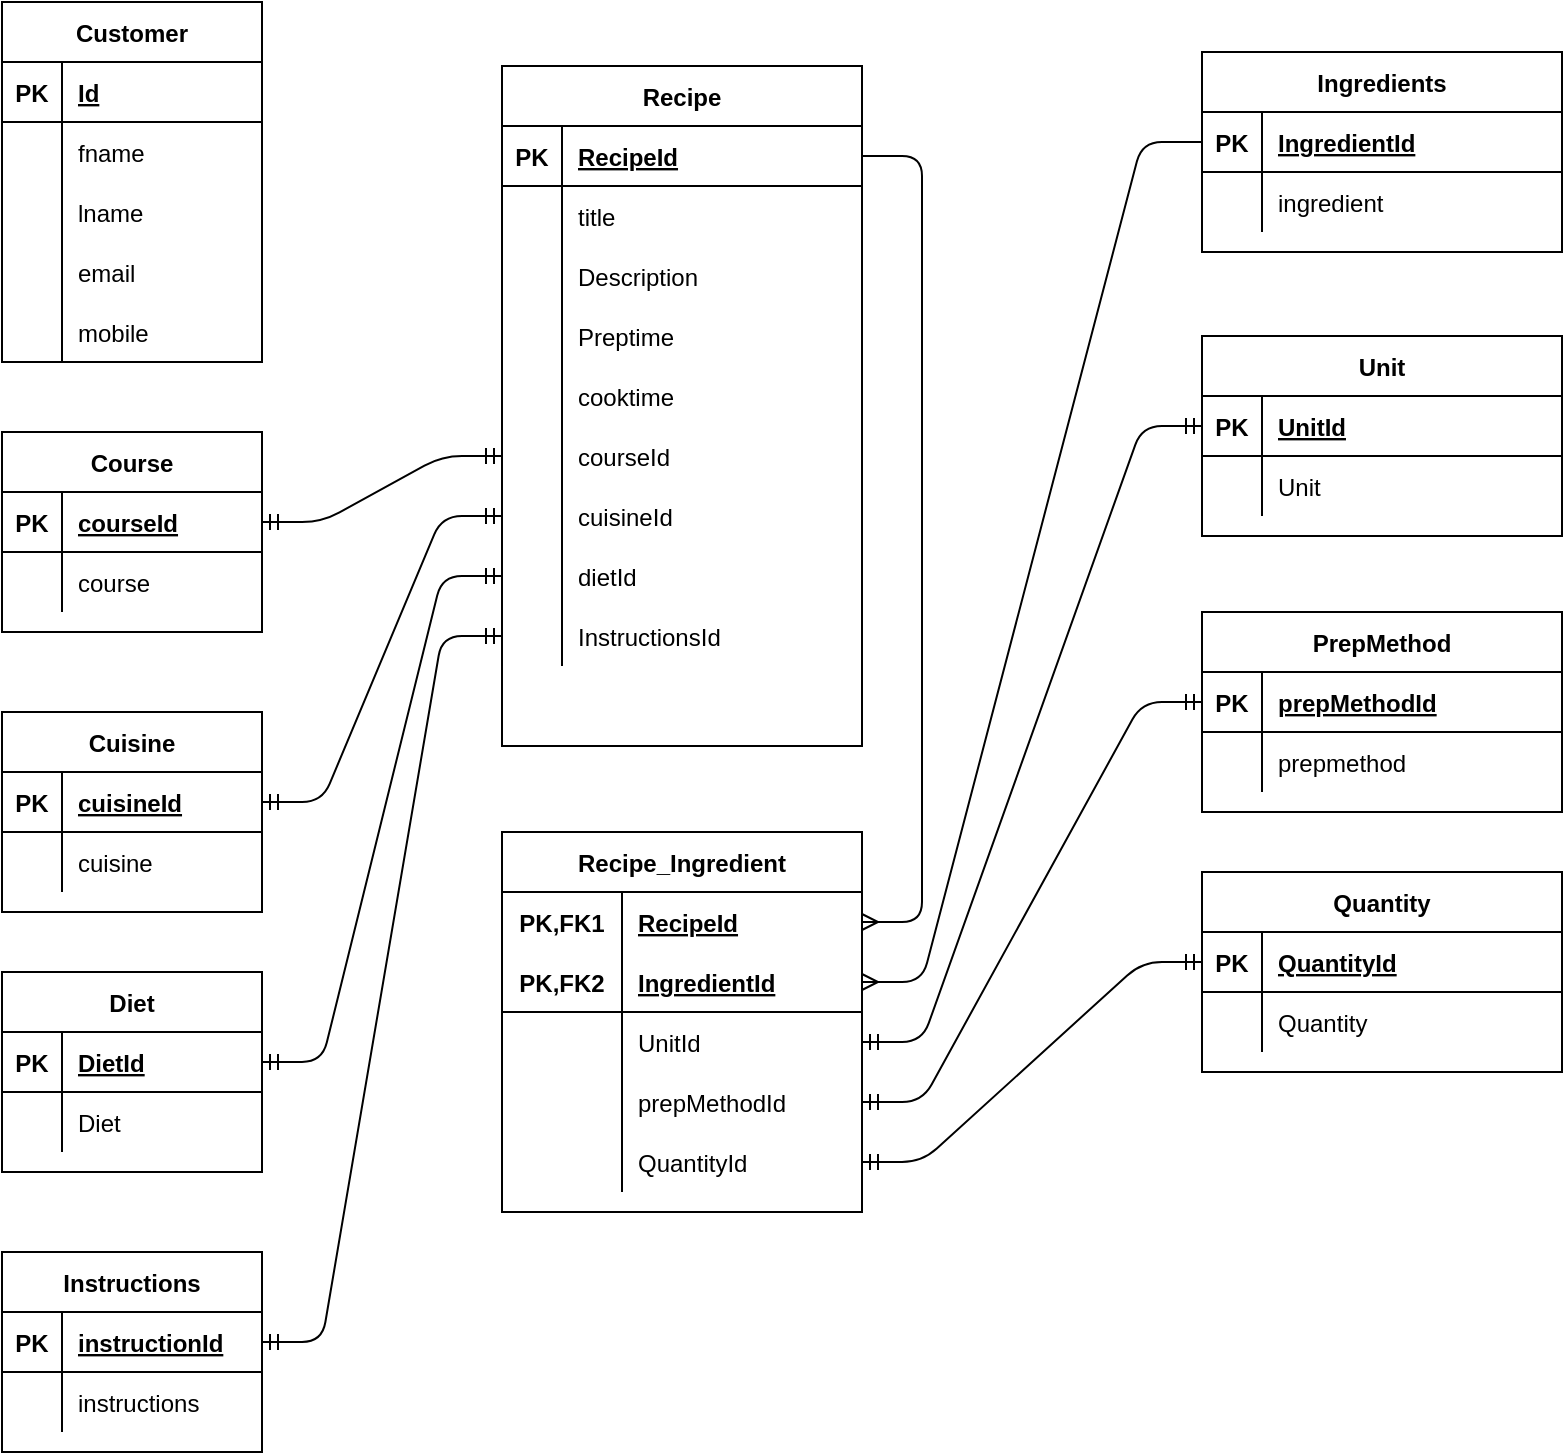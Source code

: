 <mxfile version="14.5.4" type="github">
  <diagram id="c1_cYe2W05QfOeLFE7rr" name="Page-1">
    <mxGraphModel dx="1038" dy="556" grid="1" gridSize="10" guides="1" tooltips="1" connect="1" arrows="1" fold="1" page="1" pageScale="1" pageWidth="850" pageHeight="1100" math="0" shadow="0">
      <root>
        <mxCell id="0" />
        <mxCell id="1" parent="0" />
        <mxCell id="OQLFzOB3HbVpIc1HuOHG-1" value="Customer" style="shape=table;startSize=30;container=1;collapsible=1;childLayout=tableLayout;fixedRows=1;rowLines=0;fontStyle=1;align=center;resizeLast=1;" parent="1" vertex="1">
          <mxGeometry x="30" y="15" width="130" height="180" as="geometry" />
        </mxCell>
        <mxCell id="OQLFzOB3HbVpIc1HuOHG-2" value="" style="shape=partialRectangle;collapsible=0;dropTarget=0;pointerEvents=0;fillColor=none;top=0;left=0;bottom=1;right=0;points=[[0,0.5],[1,0.5]];portConstraint=eastwest;" parent="OQLFzOB3HbVpIc1HuOHG-1" vertex="1">
          <mxGeometry y="30" width="130" height="30" as="geometry" />
        </mxCell>
        <mxCell id="OQLFzOB3HbVpIc1HuOHG-3" value="PK" style="shape=partialRectangle;connectable=0;fillColor=none;top=0;left=0;bottom=0;right=0;fontStyle=1;overflow=hidden;" parent="OQLFzOB3HbVpIc1HuOHG-2" vertex="1">
          <mxGeometry width="30" height="30" as="geometry" />
        </mxCell>
        <mxCell id="OQLFzOB3HbVpIc1HuOHG-4" value="Id" style="shape=partialRectangle;connectable=0;fillColor=none;top=0;left=0;bottom=0;right=0;align=left;spacingLeft=6;fontStyle=5;overflow=hidden;" parent="OQLFzOB3HbVpIc1HuOHG-2" vertex="1">
          <mxGeometry x="30" width="100" height="30" as="geometry" />
        </mxCell>
        <mxCell id="OQLFzOB3HbVpIc1HuOHG-5" value="" style="shape=partialRectangle;collapsible=0;dropTarget=0;pointerEvents=0;fillColor=none;top=0;left=0;bottom=0;right=0;points=[[0,0.5],[1,0.5]];portConstraint=eastwest;" parent="OQLFzOB3HbVpIc1HuOHG-1" vertex="1">
          <mxGeometry y="60" width="130" height="30" as="geometry" />
        </mxCell>
        <mxCell id="OQLFzOB3HbVpIc1HuOHG-6" value="" style="shape=partialRectangle;connectable=0;fillColor=none;top=0;left=0;bottom=0;right=0;editable=1;overflow=hidden;" parent="OQLFzOB3HbVpIc1HuOHG-5" vertex="1">
          <mxGeometry width="30" height="30" as="geometry" />
        </mxCell>
        <mxCell id="OQLFzOB3HbVpIc1HuOHG-7" value="fname" style="shape=partialRectangle;connectable=0;fillColor=none;top=0;left=0;bottom=0;right=0;align=left;spacingLeft=6;overflow=hidden;" parent="OQLFzOB3HbVpIc1HuOHG-5" vertex="1">
          <mxGeometry x="30" width="100" height="30" as="geometry" />
        </mxCell>
        <mxCell id="OQLFzOB3HbVpIc1HuOHG-8" value="" style="shape=partialRectangle;collapsible=0;dropTarget=0;pointerEvents=0;fillColor=none;top=0;left=0;bottom=0;right=0;points=[[0,0.5],[1,0.5]];portConstraint=eastwest;" parent="OQLFzOB3HbVpIc1HuOHG-1" vertex="1">
          <mxGeometry y="90" width="130" height="30" as="geometry" />
        </mxCell>
        <mxCell id="OQLFzOB3HbVpIc1HuOHG-9" value="" style="shape=partialRectangle;connectable=0;fillColor=none;top=0;left=0;bottom=0;right=0;editable=1;overflow=hidden;" parent="OQLFzOB3HbVpIc1HuOHG-8" vertex="1">
          <mxGeometry width="30" height="30" as="geometry" />
        </mxCell>
        <mxCell id="OQLFzOB3HbVpIc1HuOHG-10" value="lname" style="shape=partialRectangle;connectable=0;fillColor=none;top=0;left=0;bottom=0;right=0;align=left;spacingLeft=6;overflow=hidden;" parent="OQLFzOB3HbVpIc1HuOHG-8" vertex="1">
          <mxGeometry x="30" width="100" height="30" as="geometry" />
        </mxCell>
        <mxCell id="V_kt_GirU3p6F8BSQOGr-59" value="" style="shape=partialRectangle;collapsible=0;dropTarget=0;pointerEvents=0;fillColor=none;top=0;left=0;bottom=0;right=0;points=[[0,0.5],[1,0.5]];portConstraint=eastwest;" vertex="1" parent="OQLFzOB3HbVpIc1HuOHG-1">
          <mxGeometry y="120" width="130" height="30" as="geometry" />
        </mxCell>
        <mxCell id="V_kt_GirU3p6F8BSQOGr-60" value="" style="shape=partialRectangle;connectable=0;fillColor=none;top=0;left=0;bottom=0;right=0;editable=1;overflow=hidden;" vertex="1" parent="V_kt_GirU3p6F8BSQOGr-59">
          <mxGeometry width="30" height="30" as="geometry" />
        </mxCell>
        <mxCell id="V_kt_GirU3p6F8BSQOGr-61" value="email" style="shape=partialRectangle;connectable=0;fillColor=none;top=0;left=0;bottom=0;right=0;align=left;spacingLeft=6;overflow=hidden;" vertex="1" parent="V_kt_GirU3p6F8BSQOGr-59">
          <mxGeometry x="30" width="100" height="30" as="geometry" />
        </mxCell>
        <mxCell id="OQLFzOB3HbVpIc1HuOHG-11" value="" style="shape=partialRectangle;collapsible=0;dropTarget=0;pointerEvents=0;fillColor=none;top=0;left=0;bottom=0;right=0;points=[[0,0.5],[1,0.5]];portConstraint=eastwest;" parent="OQLFzOB3HbVpIc1HuOHG-1" vertex="1">
          <mxGeometry y="150" width="130" height="30" as="geometry" />
        </mxCell>
        <mxCell id="OQLFzOB3HbVpIc1HuOHG-12" value="" style="shape=partialRectangle;connectable=0;fillColor=none;top=0;left=0;bottom=0;right=0;editable=1;overflow=hidden;" parent="OQLFzOB3HbVpIc1HuOHG-11" vertex="1">
          <mxGeometry width="30" height="30" as="geometry" />
        </mxCell>
        <mxCell id="OQLFzOB3HbVpIc1HuOHG-13" value="mobile" style="shape=partialRectangle;connectable=0;fillColor=none;top=0;left=0;bottom=0;right=0;align=left;spacingLeft=6;overflow=hidden;" parent="OQLFzOB3HbVpIc1HuOHG-11" vertex="1">
          <mxGeometry x="30" width="100" height="30" as="geometry" />
        </mxCell>
        <mxCell id="OQLFzOB3HbVpIc1HuOHG-28" value="Ingredients" style="shape=table;startSize=30;container=1;collapsible=1;childLayout=tableLayout;fixedRows=1;rowLines=0;fontStyle=1;align=center;resizeLast=1;" parent="1" vertex="1">
          <mxGeometry x="630" y="40" width="180" height="100" as="geometry" />
        </mxCell>
        <mxCell id="V_kt_GirU3p6F8BSQOGr-14" value="" style="shape=partialRectangle;collapsible=0;dropTarget=0;pointerEvents=0;fillColor=none;top=0;left=0;bottom=1;right=0;points=[[0,0.5],[1,0.5]];portConstraint=eastwest;" vertex="1" parent="OQLFzOB3HbVpIc1HuOHG-28">
          <mxGeometry y="30" width="180" height="30" as="geometry" />
        </mxCell>
        <mxCell id="V_kt_GirU3p6F8BSQOGr-15" value="PK" style="shape=partialRectangle;connectable=0;fillColor=none;top=0;left=0;bottom=0;right=0;fontStyle=1;overflow=hidden;" vertex="1" parent="V_kt_GirU3p6F8BSQOGr-14">
          <mxGeometry width="30" height="30" as="geometry" />
        </mxCell>
        <mxCell id="V_kt_GirU3p6F8BSQOGr-16" value="IngredientId" style="shape=partialRectangle;connectable=0;fillColor=none;top=0;left=0;bottom=0;right=0;align=left;spacingLeft=6;fontStyle=5;overflow=hidden;" vertex="1" parent="V_kt_GirU3p6F8BSQOGr-14">
          <mxGeometry x="30" width="150" height="30" as="geometry" />
        </mxCell>
        <mxCell id="OQLFzOB3HbVpIc1HuOHG-32" value="" style="shape=partialRectangle;collapsible=0;dropTarget=0;pointerEvents=0;fillColor=none;top=0;left=0;bottom=0;right=0;points=[[0,0.5],[1,0.5]];portConstraint=eastwest;" parent="OQLFzOB3HbVpIc1HuOHG-28" vertex="1">
          <mxGeometry y="60" width="180" height="30" as="geometry" />
        </mxCell>
        <mxCell id="OQLFzOB3HbVpIc1HuOHG-33" value="" style="shape=partialRectangle;connectable=0;fillColor=none;top=0;left=0;bottom=0;right=0;editable=1;overflow=hidden;" parent="OQLFzOB3HbVpIc1HuOHG-32" vertex="1">
          <mxGeometry width="30" height="30" as="geometry" />
        </mxCell>
        <mxCell id="OQLFzOB3HbVpIc1HuOHG-34" value="ingredient" style="shape=partialRectangle;connectable=0;fillColor=none;top=0;left=0;bottom=0;right=0;align=left;spacingLeft=6;overflow=hidden;" parent="OQLFzOB3HbVpIc1HuOHG-32" vertex="1">
          <mxGeometry x="30" width="150" height="30" as="geometry" />
        </mxCell>
        <mxCell id="JUaD0FgPbk6RhujOC6Gw-1" value="Recipe" style="shape=table;startSize=30;container=1;collapsible=1;childLayout=tableLayout;fixedRows=1;rowLines=0;fontStyle=1;align=center;resizeLast=1;" parent="1" vertex="1">
          <mxGeometry x="280" y="47" width="180" height="340" as="geometry" />
        </mxCell>
        <mxCell id="JUaD0FgPbk6RhujOC6Gw-2" value="" style="shape=partialRectangle;collapsible=0;dropTarget=0;pointerEvents=0;fillColor=none;top=0;left=0;bottom=1;right=0;points=[[0,0.5],[1,0.5]];portConstraint=eastwest;" parent="JUaD0FgPbk6RhujOC6Gw-1" vertex="1">
          <mxGeometry y="30" width="180" height="30" as="geometry" />
        </mxCell>
        <mxCell id="JUaD0FgPbk6RhujOC6Gw-3" value="PK" style="shape=partialRectangle;connectable=0;fillColor=none;top=0;left=0;bottom=0;right=0;fontStyle=1;overflow=hidden;" parent="JUaD0FgPbk6RhujOC6Gw-2" vertex="1">
          <mxGeometry width="30" height="30" as="geometry" />
        </mxCell>
        <mxCell id="JUaD0FgPbk6RhujOC6Gw-4" value="RecipeId" style="shape=partialRectangle;connectable=0;fillColor=none;top=0;left=0;bottom=0;right=0;align=left;spacingLeft=6;fontStyle=5;overflow=hidden;" parent="JUaD0FgPbk6RhujOC6Gw-2" vertex="1">
          <mxGeometry x="30" width="150" height="30" as="geometry" />
        </mxCell>
        <mxCell id="JUaD0FgPbk6RhujOC6Gw-5" value="" style="shape=partialRectangle;collapsible=0;dropTarget=0;pointerEvents=0;fillColor=none;top=0;left=0;bottom=0;right=0;points=[[0,0.5],[1,0.5]];portConstraint=eastwest;" parent="JUaD0FgPbk6RhujOC6Gw-1" vertex="1">
          <mxGeometry y="60" width="180" height="30" as="geometry" />
        </mxCell>
        <mxCell id="JUaD0FgPbk6RhujOC6Gw-6" value="" style="shape=partialRectangle;connectable=0;fillColor=none;top=0;left=0;bottom=0;right=0;editable=1;overflow=hidden;" parent="JUaD0FgPbk6RhujOC6Gw-5" vertex="1">
          <mxGeometry width="30" height="30" as="geometry" />
        </mxCell>
        <mxCell id="JUaD0FgPbk6RhujOC6Gw-7" value="title" style="shape=partialRectangle;connectable=0;fillColor=none;top=0;left=0;bottom=0;right=0;align=left;spacingLeft=6;overflow=hidden;" parent="JUaD0FgPbk6RhujOC6Gw-5" vertex="1">
          <mxGeometry x="30" width="150" height="30" as="geometry" />
        </mxCell>
        <mxCell id="JUaD0FgPbk6RhujOC6Gw-8" value="" style="shape=partialRectangle;collapsible=0;dropTarget=0;pointerEvents=0;fillColor=none;top=0;left=0;bottom=0;right=0;points=[[0,0.5],[1,0.5]];portConstraint=eastwest;" parent="JUaD0FgPbk6RhujOC6Gw-1" vertex="1">
          <mxGeometry y="90" width="180" height="30" as="geometry" />
        </mxCell>
        <mxCell id="JUaD0FgPbk6RhujOC6Gw-9" value="" style="shape=partialRectangle;connectable=0;fillColor=none;top=0;left=0;bottom=0;right=0;editable=1;overflow=hidden;" parent="JUaD0FgPbk6RhujOC6Gw-8" vertex="1">
          <mxGeometry width="30" height="30" as="geometry" />
        </mxCell>
        <mxCell id="JUaD0FgPbk6RhujOC6Gw-10" value="Description" style="shape=partialRectangle;connectable=0;fillColor=none;top=0;left=0;bottom=0;right=0;align=left;spacingLeft=6;overflow=hidden;" parent="JUaD0FgPbk6RhujOC6Gw-8" vertex="1">
          <mxGeometry x="30" width="150" height="30" as="geometry" />
        </mxCell>
        <mxCell id="JUaD0FgPbk6RhujOC6Gw-11" value="" style="shape=partialRectangle;collapsible=0;dropTarget=0;pointerEvents=0;fillColor=none;top=0;left=0;bottom=0;right=0;points=[[0,0.5],[1,0.5]];portConstraint=eastwest;" parent="JUaD0FgPbk6RhujOC6Gw-1" vertex="1">
          <mxGeometry y="120" width="180" height="30" as="geometry" />
        </mxCell>
        <mxCell id="JUaD0FgPbk6RhujOC6Gw-12" value="" style="shape=partialRectangle;connectable=0;fillColor=none;top=0;left=0;bottom=0;right=0;editable=1;overflow=hidden;" parent="JUaD0FgPbk6RhujOC6Gw-11" vertex="1">
          <mxGeometry width="30" height="30" as="geometry" />
        </mxCell>
        <mxCell id="JUaD0FgPbk6RhujOC6Gw-13" value="Preptime" style="shape=partialRectangle;connectable=0;fillColor=none;top=0;left=0;bottom=0;right=0;align=left;spacingLeft=6;overflow=hidden;" parent="JUaD0FgPbk6RhujOC6Gw-11" vertex="1">
          <mxGeometry x="30" width="150" height="30" as="geometry" />
        </mxCell>
        <mxCell id="JUaD0FgPbk6RhujOC6Gw-25" value="" style="shape=partialRectangle;collapsible=0;dropTarget=0;pointerEvents=0;fillColor=none;top=0;left=0;bottom=0;right=0;points=[[0,0.5],[1,0.5]];portConstraint=eastwest;" parent="JUaD0FgPbk6RhujOC6Gw-1" vertex="1">
          <mxGeometry y="150" width="180" height="30" as="geometry" />
        </mxCell>
        <mxCell id="JUaD0FgPbk6RhujOC6Gw-26" value="" style="shape=partialRectangle;connectable=0;fillColor=none;top=0;left=0;bottom=0;right=0;editable=1;overflow=hidden;" parent="JUaD0FgPbk6RhujOC6Gw-25" vertex="1">
          <mxGeometry width="30" height="30" as="geometry" />
        </mxCell>
        <mxCell id="JUaD0FgPbk6RhujOC6Gw-27" value="cooktime" style="shape=partialRectangle;connectable=0;fillColor=none;top=0;left=0;bottom=0;right=0;align=left;spacingLeft=6;overflow=hidden;" parent="JUaD0FgPbk6RhujOC6Gw-25" vertex="1">
          <mxGeometry x="30" width="150" height="30" as="geometry" />
        </mxCell>
        <mxCell id="JUaD0FgPbk6RhujOC6Gw-32" value="" style="shape=partialRectangle;collapsible=0;dropTarget=0;pointerEvents=0;fillColor=none;top=0;left=0;bottom=0;right=0;points=[[0,0.5],[1,0.5]];portConstraint=eastwest;" parent="JUaD0FgPbk6RhujOC6Gw-1" vertex="1">
          <mxGeometry y="180" width="180" height="30" as="geometry" />
        </mxCell>
        <mxCell id="JUaD0FgPbk6RhujOC6Gw-33" value="" style="shape=partialRectangle;connectable=0;fillColor=none;top=0;left=0;bottom=0;right=0;editable=1;overflow=hidden;" parent="JUaD0FgPbk6RhujOC6Gw-32" vertex="1">
          <mxGeometry width="30" height="30" as="geometry" />
        </mxCell>
        <mxCell id="JUaD0FgPbk6RhujOC6Gw-34" value="courseId" style="shape=partialRectangle;connectable=0;fillColor=none;top=0;left=0;bottom=0;right=0;align=left;spacingLeft=6;overflow=hidden;" parent="JUaD0FgPbk6RhujOC6Gw-32" vertex="1">
          <mxGeometry x="30" width="150" height="30" as="geometry" />
        </mxCell>
        <mxCell id="JUaD0FgPbk6RhujOC6Gw-35" value="" style="shape=partialRectangle;collapsible=0;dropTarget=0;pointerEvents=0;fillColor=none;top=0;left=0;bottom=0;right=0;points=[[0,0.5],[1,0.5]];portConstraint=eastwest;" parent="JUaD0FgPbk6RhujOC6Gw-1" vertex="1">
          <mxGeometry y="210" width="180" height="30" as="geometry" />
        </mxCell>
        <mxCell id="JUaD0FgPbk6RhujOC6Gw-36" value="" style="shape=partialRectangle;connectable=0;fillColor=none;top=0;left=0;bottom=0;right=0;editable=1;overflow=hidden;" parent="JUaD0FgPbk6RhujOC6Gw-35" vertex="1">
          <mxGeometry width="30" height="30" as="geometry" />
        </mxCell>
        <mxCell id="JUaD0FgPbk6RhujOC6Gw-37" value="cuisineId" style="shape=partialRectangle;connectable=0;fillColor=none;top=0;left=0;bottom=0;right=0;align=left;spacingLeft=6;overflow=hidden;" parent="JUaD0FgPbk6RhujOC6Gw-35" vertex="1">
          <mxGeometry x="30" width="150" height="30" as="geometry" />
        </mxCell>
        <mxCell id="JUaD0FgPbk6RhujOC6Gw-38" value="" style="shape=partialRectangle;collapsible=0;dropTarget=0;pointerEvents=0;fillColor=none;top=0;left=0;bottom=0;right=0;points=[[0,0.5],[1,0.5]];portConstraint=eastwest;" parent="JUaD0FgPbk6RhujOC6Gw-1" vertex="1">
          <mxGeometry y="240" width="180" height="30" as="geometry" />
        </mxCell>
        <mxCell id="JUaD0FgPbk6RhujOC6Gw-39" value="" style="shape=partialRectangle;connectable=0;fillColor=none;top=0;left=0;bottom=0;right=0;editable=1;overflow=hidden;" parent="JUaD0FgPbk6RhujOC6Gw-38" vertex="1">
          <mxGeometry width="30" height="30" as="geometry" />
        </mxCell>
        <mxCell id="JUaD0FgPbk6RhujOC6Gw-40" value="dietId" style="shape=partialRectangle;connectable=0;fillColor=none;top=0;left=0;bottom=0;right=0;align=left;spacingLeft=6;overflow=hidden;" parent="JUaD0FgPbk6RhujOC6Gw-38" vertex="1">
          <mxGeometry x="30" width="150" height="30" as="geometry" />
        </mxCell>
        <mxCell id="JUaD0FgPbk6RhujOC6Gw-41" value="" style="shape=partialRectangle;collapsible=0;dropTarget=0;pointerEvents=0;fillColor=none;top=0;left=0;bottom=0;right=0;points=[[0,0.5],[1,0.5]];portConstraint=eastwest;" parent="JUaD0FgPbk6RhujOC6Gw-1" vertex="1">
          <mxGeometry y="270" width="180" height="30" as="geometry" />
        </mxCell>
        <mxCell id="JUaD0FgPbk6RhujOC6Gw-42" value="" style="shape=partialRectangle;connectable=0;fillColor=none;top=0;left=0;bottom=0;right=0;editable=1;overflow=hidden;" parent="JUaD0FgPbk6RhujOC6Gw-41" vertex="1">
          <mxGeometry width="30" height="30" as="geometry" />
        </mxCell>
        <mxCell id="JUaD0FgPbk6RhujOC6Gw-43" value="InstructionsId" style="shape=partialRectangle;connectable=0;fillColor=none;top=0;left=0;bottom=0;right=0;align=left;spacingLeft=6;overflow=hidden;" parent="JUaD0FgPbk6RhujOC6Gw-41" vertex="1">
          <mxGeometry x="30" width="150" height="30" as="geometry" />
        </mxCell>
        <mxCell id="JUaD0FgPbk6RhujOC6Gw-47" value="Unit" style="shape=table;startSize=30;container=1;collapsible=1;childLayout=tableLayout;fixedRows=1;rowLines=0;fontStyle=1;align=center;resizeLast=1;" parent="1" vertex="1">
          <mxGeometry x="630" y="182" width="180" height="100" as="geometry" />
        </mxCell>
        <mxCell id="JUaD0FgPbk6RhujOC6Gw-48" value="" style="shape=partialRectangle;collapsible=0;dropTarget=0;pointerEvents=0;fillColor=none;top=0;left=0;bottom=1;right=0;points=[[0,0.5],[1,0.5]];portConstraint=eastwest;" parent="JUaD0FgPbk6RhujOC6Gw-47" vertex="1">
          <mxGeometry y="30" width="180" height="30" as="geometry" />
        </mxCell>
        <mxCell id="JUaD0FgPbk6RhujOC6Gw-49" value="PK" style="shape=partialRectangle;connectable=0;fillColor=none;top=0;left=0;bottom=0;right=0;fontStyle=1;overflow=hidden;" parent="JUaD0FgPbk6RhujOC6Gw-48" vertex="1">
          <mxGeometry width="30" height="30" as="geometry" />
        </mxCell>
        <mxCell id="JUaD0FgPbk6RhujOC6Gw-50" value="UnitId" style="shape=partialRectangle;connectable=0;fillColor=none;top=0;left=0;bottom=0;right=0;align=left;spacingLeft=6;fontStyle=5;overflow=hidden;" parent="JUaD0FgPbk6RhujOC6Gw-48" vertex="1">
          <mxGeometry x="30" width="150" height="30" as="geometry" />
        </mxCell>
        <mxCell id="JUaD0FgPbk6RhujOC6Gw-51" value="" style="shape=partialRectangle;collapsible=0;dropTarget=0;pointerEvents=0;fillColor=none;top=0;left=0;bottom=0;right=0;points=[[0,0.5],[1,0.5]];portConstraint=eastwest;" parent="JUaD0FgPbk6RhujOC6Gw-47" vertex="1">
          <mxGeometry y="60" width="180" height="30" as="geometry" />
        </mxCell>
        <mxCell id="JUaD0FgPbk6RhujOC6Gw-52" value="" style="shape=partialRectangle;connectable=0;fillColor=none;top=0;left=0;bottom=0;right=0;editable=1;overflow=hidden;" parent="JUaD0FgPbk6RhujOC6Gw-51" vertex="1">
          <mxGeometry width="30" height="30" as="geometry" />
        </mxCell>
        <mxCell id="JUaD0FgPbk6RhujOC6Gw-53" value="Unit" style="shape=partialRectangle;connectable=0;fillColor=none;top=0;left=0;bottom=0;right=0;align=left;spacingLeft=6;overflow=hidden;" parent="JUaD0FgPbk6RhujOC6Gw-51" vertex="1">
          <mxGeometry x="30" width="150" height="30" as="geometry" />
        </mxCell>
        <mxCell id="JUaD0FgPbk6RhujOC6Gw-60" value="Quantity" style="shape=table;startSize=30;container=1;collapsible=1;childLayout=tableLayout;fixedRows=1;rowLines=0;fontStyle=1;align=center;resizeLast=1;" parent="1" vertex="1">
          <mxGeometry x="630" y="450" width="180" height="100" as="geometry" />
        </mxCell>
        <mxCell id="JUaD0FgPbk6RhujOC6Gw-61" value="" style="shape=partialRectangle;collapsible=0;dropTarget=0;pointerEvents=0;fillColor=none;top=0;left=0;bottom=1;right=0;points=[[0,0.5],[1,0.5]];portConstraint=eastwest;" parent="JUaD0FgPbk6RhujOC6Gw-60" vertex="1">
          <mxGeometry y="30" width="180" height="30" as="geometry" />
        </mxCell>
        <mxCell id="JUaD0FgPbk6RhujOC6Gw-62" value="PK" style="shape=partialRectangle;connectable=0;fillColor=none;top=0;left=0;bottom=0;right=0;fontStyle=1;overflow=hidden;" parent="JUaD0FgPbk6RhujOC6Gw-61" vertex="1">
          <mxGeometry width="30" height="30" as="geometry" />
        </mxCell>
        <mxCell id="JUaD0FgPbk6RhujOC6Gw-63" value="QuantityId" style="shape=partialRectangle;connectable=0;fillColor=none;top=0;left=0;bottom=0;right=0;align=left;spacingLeft=6;fontStyle=5;overflow=hidden;" parent="JUaD0FgPbk6RhujOC6Gw-61" vertex="1">
          <mxGeometry x="30" width="150" height="30" as="geometry" />
        </mxCell>
        <mxCell id="JUaD0FgPbk6RhujOC6Gw-64" value="" style="shape=partialRectangle;collapsible=0;dropTarget=0;pointerEvents=0;fillColor=none;top=0;left=0;bottom=0;right=0;points=[[0,0.5],[1,0.5]];portConstraint=eastwest;" parent="JUaD0FgPbk6RhujOC6Gw-60" vertex="1">
          <mxGeometry y="60" width="180" height="30" as="geometry" />
        </mxCell>
        <mxCell id="JUaD0FgPbk6RhujOC6Gw-65" value="" style="shape=partialRectangle;connectable=0;fillColor=none;top=0;left=0;bottom=0;right=0;editable=1;overflow=hidden;" parent="JUaD0FgPbk6RhujOC6Gw-64" vertex="1">
          <mxGeometry width="30" height="30" as="geometry" />
        </mxCell>
        <mxCell id="JUaD0FgPbk6RhujOC6Gw-66" value="Quantity" style="shape=partialRectangle;connectable=0;fillColor=none;top=0;left=0;bottom=0;right=0;align=left;spacingLeft=6;overflow=hidden;" parent="JUaD0FgPbk6RhujOC6Gw-64" vertex="1">
          <mxGeometry x="30" width="150" height="30" as="geometry" />
        </mxCell>
        <mxCell id="V_kt_GirU3p6F8BSQOGr-1" value="Recipe_Ingredient" style="shape=table;startSize=30;container=1;collapsible=1;childLayout=tableLayout;fixedRows=1;rowLines=0;fontStyle=1;align=center;resizeLast=1;" vertex="1" parent="1">
          <mxGeometry x="280" y="430" width="180" height="190" as="geometry" />
        </mxCell>
        <mxCell id="V_kt_GirU3p6F8BSQOGr-2" value="" style="shape=partialRectangle;collapsible=0;dropTarget=0;pointerEvents=0;fillColor=none;top=0;left=0;bottom=0;right=0;points=[[0,0.5],[1,0.5]];portConstraint=eastwest;" vertex="1" parent="V_kt_GirU3p6F8BSQOGr-1">
          <mxGeometry y="30" width="180" height="30" as="geometry" />
        </mxCell>
        <mxCell id="V_kt_GirU3p6F8BSQOGr-3" value="PK,FK1" style="shape=partialRectangle;connectable=0;fillColor=none;top=0;left=0;bottom=0;right=0;fontStyle=1;overflow=hidden;" vertex="1" parent="V_kt_GirU3p6F8BSQOGr-2">
          <mxGeometry width="60" height="30" as="geometry" />
        </mxCell>
        <mxCell id="V_kt_GirU3p6F8BSQOGr-4" value="RecipeId" style="shape=partialRectangle;connectable=0;fillColor=none;top=0;left=0;bottom=0;right=0;align=left;spacingLeft=6;fontStyle=5;overflow=hidden;" vertex="1" parent="V_kt_GirU3p6F8BSQOGr-2">
          <mxGeometry x="60" width="120" height="30" as="geometry" />
        </mxCell>
        <mxCell id="V_kt_GirU3p6F8BSQOGr-5" value="" style="shape=partialRectangle;collapsible=0;dropTarget=0;pointerEvents=0;fillColor=none;top=0;left=0;bottom=1;right=0;points=[[0,0.5],[1,0.5]];portConstraint=eastwest;" vertex="1" parent="V_kt_GirU3p6F8BSQOGr-1">
          <mxGeometry y="60" width="180" height="30" as="geometry" />
        </mxCell>
        <mxCell id="V_kt_GirU3p6F8BSQOGr-6" value="PK,FK2" style="shape=partialRectangle;connectable=0;fillColor=none;top=0;left=0;bottom=0;right=0;fontStyle=1;overflow=hidden;" vertex="1" parent="V_kt_GirU3p6F8BSQOGr-5">
          <mxGeometry width="60" height="30" as="geometry" />
        </mxCell>
        <mxCell id="V_kt_GirU3p6F8BSQOGr-7" value="IngredientId" style="shape=partialRectangle;connectable=0;fillColor=none;top=0;left=0;bottom=0;right=0;align=left;spacingLeft=6;fontStyle=5;overflow=hidden;" vertex="1" parent="V_kt_GirU3p6F8BSQOGr-5">
          <mxGeometry x="60" width="120" height="30" as="geometry" />
        </mxCell>
        <mxCell id="V_kt_GirU3p6F8BSQOGr-8" value="" style="shape=partialRectangle;collapsible=0;dropTarget=0;pointerEvents=0;fillColor=none;top=0;left=0;bottom=0;right=0;points=[[0,0.5],[1,0.5]];portConstraint=eastwest;" vertex="1" parent="V_kt_GirU3p6F8BSQOGr-1">
          <mxGeometry y="90" width="180" height="30" as="geometry" />
        </mxCell>
        <mxCell id="V_kt_GirU3p6F8BSQOGr-9" value="" style="shape=partialRectangle;connectable=0;fillColor=none;top=0;left=0;bottom=0;right=0;editable=1;overflow=hidden;" vertex="1" parent="V_kt_GirU3p6F8BSQOGr-8">
          <mxGeometry width="60" height="30" as="geometry" />
        </mxCell>
        <mxCell id="V_kt_GirU3p6F8BSQOGr-10" value="UnitId" style="shape=partialRectangle;connectable=0;fillColor=none;top=0;left=0;bottom=0;right=0;align=left;spacingLeft=6;overflow=hidden;" vertex="1" parent="V_kt_GirU3p6F8BSQOGr-8">
          <mxGeometry x="60" width="120" height="30" as="geometry" />
        </mxCell>
        <mxCell id="V_kt_GirU3p6F8BSQOGr-41" value="" style="shape=partialRectangle;collapsible=0;dropTarget=0;pointerEvents=0;fillColor=none;top=0;left=0;bottom=0;right=0;points=[[0,0.5],[1,0.5]];portConstraint=eastwest;" vertex="1" parent="V_kt_GirU3p6F8BSQOGr-1">
          <mxGeometry y="120" width="180" height="30" as="geometry" />
        </mxCell>
        <mxCell id="V_kt_GirU3p6F8BSQOGr-42" value="" style="shape=partialRectangle;connectable=0;fillColor=none;top=0;left=0;bottom=0;right=0;editable=1;overflow=hidden;" vertex="1" parent="V_kt_GirU3p6F8BSQOGr-41">
          <mxGeometry width="60" height="30" as="geometry" />
        </mxCell>
        <mxCell id="V_kt_GirU3p6F8BSQOGr-43" value="prepMethodId" style="shape=partialRectangle;connectable=0;fillColor=none;top=0;left=0;bottom=0;right=0;align=left;spacingLeft=6;overflow=hidden;" vertex="1" parent="V_kt_GirU3p6F8BSQOGr-41">
          <mxGeometry x="60" width="120" height="30" as="geometry" />
        </mxCell>
        <mxCell id="V_kt_GirU3p6F8BSQOGr-11" value="" style="shape=partialRectangle;collapsible=0;dropTarget=0;pointerEvents=0;fillColor=none;top=0;left=0;bottom=0;right=0;points=[[0,0.5],[1,0.5]];portConstraint=eastwest;" vertex="1" parent="V_kt_GirU3p6F8BSQOGr-1">
          <mxGeometry y="150" width="180" height="30" as="geometry" />
        </mxCell>
        <mxCell id="V_kt_GirU3p6F8BSQOGr-12" value="" style="shape=partialRectangle;connectable=0;fillColor=none;top=0;left=0;bottom=0;right=0;editable=1;overflow=hidden;" vertex="1" parent="V_kt_GirU3p6F8BSQOGr-11">
          <mxGeometry width="60" height="30" as="geometry" />
        </mxCell>
        <mxCell id="V_kt_GirU3p6F8BSQOGr-13" value="QuantityId" style="shape=partialRectangle;connectable=0;fillColor=none;top=0;left=0;bottom=0;right=0;align=left;spacingLeft=6;overflow=hidden;" vertex="1" parent="V_kt_GirU3p6F8BSQOGr-11">
          <mxGeometry x="60" width="120" height="30" as="geometry" />
        </mxCell>
        <mxCell id="V_kt_GirU3p6F8BSQOGr-21" value="PrepMethod" style="shape=table;startSize=30;container=1;collapsible=1;childLayout=tableLayout;fixedRows=1;rowLines=0;fontStyle=1;align=center;resizeLast=1;" vertex="1" parent="1">
          <mxGeometry x="630" y="320" width="180" height="100" as="geometry" />
        </mxCell>
        <mxCell id="V_kt_GirU3p6F8BSQOGr-22" value="" style="shape=partialRectangle;collapsible=0;dropTarget=0;pointerEvents=0;fillColor=none;top=0;left=0;bottom=1;right=0;points=[[0,0.5],[1,0.5]];portConstraint=eastwest;" vertex="1" parent="V_kt_GirU3p6F8BSQOGr-21">
          <mxGeometry y="30" width="180" height="30" as="geometry" />
        </mxCell>
        <mxCell id="V_kt_GirU3p6F8BSQOGr-23" value="PK" style="shape=partialRectangle;connectable=0;fillColor=none;top=0;left=0;bottom=0;right=0;fontStyle=1;overflow=hidden;" vertex="1" parent="V_kt_GirU3p6F8BSQOGr-22">
          <mxGeometry width="30" height="30" as="geometry" />
        </mxCell>
        <mxCell id="V_kt_GirU3p6F8BSQOGr-24" value="prepMethodId" style="shape=partialRectangle;connectable=0;fillColor=none;top=0;left=0;bottom=0;right=0;align=left;spacingLeft=6;fontStyle=5;overflow=hidden;" vertex="1" parent="V_kt_GirU3p6F8BSQOGr-22">
          <mxGeometry x="30" width="150" height="30" as="geometry" />
        </mxCell>
        <mxCell id="V_kt_GirU3p6F8BSQOGr-25" value="" style="shape=partialRectangle;collapsible=0;dropTarget=0;pointerEvents=0;fillColor=none;top=0;left=0;bottom=0;right=0;points=[[0,0.5],[1,0.5]];portConstraint=eastwest;" vertex="1" parent="V_kt_GirU3p6F8BSQOGr-21">
          <mxGeometry y="60" width="180" height="30" as="geometry" />
        </mxCell>
        <mxCell id="V_kt_GirU3p6F8BSQOGr-26" value="" style="shape=partialRectangle;connectable=0;fillColor=none;top=0;left=0;bottom=0;right=0;editable=1;overflow=hidden;" vertex="1" parent="V_kt_GirU3p6F8BSQOGr-25">
          <mxGeometry width="30" height="30" as="geometry" />
        </mxCell>
        <mxCell id="V_kt_GirU3p6F8BSQOGr-27" value="prepmethod" style="shape=partialRectangle;connectable=0;fillColor=none;top=0;left=0;bottom=0;right=0;align=left;spacingLeft=6;overflow=hidden;" vertex="1" parent="V_kt_GirU3p6F8BSQOGr-25">
          <mxGeometry x="30" width="150" height="30" as="geometry" />
        </mxCell>
        <mxCell id="V_kt_GirU3p6F8BSQOGr-45" value="Course" style="shape=table;startSize=30;container=1;collapsible=1;childLayout=tableLayout;fixedRows=1;rowLines=0;fontStyle=1;align=center;resizeLast=1;" vertex="1" parent="1">
          <mxGeometry x="30" y="230" width="130" height="100" as="geometry" />
        </mxCell>
        <mxCell id="V_kt_GirU3p6F8BSQOGr-46" value="" style="shape=partialRectangle;collapsible=0;dropTarget=0;pointerEvents=0;fillColor=none;top=0;left=0;bottom=1;right=0;points=[[0,0.5],[1,0.5]];portConstraint=eastwest;" vertex="1" parent="V_kt_GirU3p6F8BSQOGr-45">
          <mxGeometry y="30" width="130" height="30" as="geometry" />
        </mxCell>
        <mxCell id="V_kt_GirU3p6F8BSQOGr-47" value="PK" style="shape=partialRectangle;connectable=0;fillColor=none;top=0;left=0;bottom=0;right=0;fontStyle=1;overflow=hidden;" vertex="1" parent="V_kt_GirU3p6F8BSQOGr-46">
          <mxGeometry width="30" height="30" as="geometry" />
        </mxCell>
        <mxCell id="V_kt_GirU3p6F8BSQOGr-48" value="courseId" style="shape=partialRectangle;connectable=0;fillColor=none;top=0;left=0;bottom=0;right=0;align=left;spacingLeft=6;fontStyle=5;overflow=hidden;" vertex="1" parent="V_kt_GirU3p6F8BSQOGr-46">
          <mxGeometry x="30" width="100" height="30" as="geometry" />
        </mxCell>
        <mxCell id="V_kt_GirU3p6F8BSQOGr-49" value="" style="shape=partialRectangle;collapsible=0;dropTarget=0;pointerEvents=0;fillColor=none;top=0;left=0;bottom=0;right=0;points=[[0,0.5],[1,0.5]];portConstraint=eastwest;" vertex="1" parent="V_kt_GirU3p6F8BSQOGr-45">
          <mxGeometry y="60" width="130" height="30" as="geometry" />
        </mxCell>
        <mxCell id="V_kt_GirU3p6F8BSQOGr-50" value="" style="shape=partialRectangle;connectable=0;fillColor=none;top=0;left=0;bottom=0;right=0;editable=1;overflow=hidden;" vertex="1" parent="V_kt_GirU3p6F8BSQOGr-49">
          <mxGeometry width="30" height="30" as="geometry" />
        </mxCell>
        <mxCell id="V_kt_GirU3p6F8BSQOGr-51" value="course" style="shape=partialRectangle;connectable=0;fillColor=none;top=0;left=0;bottom=0;right=0;align=left;spacingLeft=6;overflow=hidden;" vertex="1" parent="V_kt_GirU3p6F8BSQOGr-49">
          <mxGeometry x="30" width="100" height="30" as="geometry" />
        </mxCell>
        <mxCell id="V_kt_GirU3p6F8BSQOGr-62" value="Diet" style="shape=table;startSize=30;container=1;collapsible=1;childLayout=tableLayout;fixedRows=1;rowLines=0;fontStyle=1;align=center;resizeLast=1;" vertex="1" parent="1">
          <mxGeometry x="30" y="500" width="130" height="100" as="geometry" />
        </mxCell>
        <mxCell id="V_kt_GirU3p6F8BSQOGr-63" value="" style="shape=partialRectangle;collapsible=0;dropTarget=0;pointerEvents=0;fillColor=none;top=0;left=0;bottom=1;right=0;points=[[0,0.5],[1,0.5]];portConstraint=eastwest;" vertex="1" parent="V_kt_GirU3p6F8BSQOGr-62">
          <mxGeometry y="30" width="130" height="30" as="geometry" />
        </mxCell>
        <mxCell id="V_kt_GirU3p6F8BSQOGr-64" value="PK" style="shape=partialRectangle;connectable=0;fillColor=none;top=0;left=0;bottom=0;right=0;fontStyle=1;overflow=hidden;" vertex="1" parent="V_kt_GirU3p6F8BSQOGr-63">
          <mxGeometry width="30" height="30" as="geometry" />
        </mxCell>
        <mxCell id="V_kt_GirU3p6F8BSQOGr-65" value="DietId" style="shape=partialRectangle;connectable=0;fillColor=none;top=0;left=0;bottom=0;right=0;align=left;spacingLeft=6;fontStyle=5;overflow=hidden;" vertex="1" parent="V_kt_GirU3p6F8BSQOGr-63">
          <mxGeometry x="30" width="100" height="30" as="geometry" />
        </mxCell>
        <mxCell id="V_kt_GirU3p6F8BSQOGr-66" value="" style="shape=partialRectangle;collapsible=0;dropTarget=0;pointerEvents=0;fillColor=none;top=0;left=0;bottom=0;right=0;points=[[0,0.5],[1,0.5]];portConstraint=eastwest;" vertex="1" parent="V_kt_GirU3p6F8BSQOGr-62">
          <mxGeometry y="60" width="130" height="30" as="geometry" />
        </mxCell>
        <mxCell id="V_kt_GirU3p6F8BSQOGr-67" value="" style="shape=partialRectangle;connectable=0;fillColor=none;top=0;left=0;bottom=0;right=0;editable=1;overflow=hidden;" vertex="1" parent="V_kt_GirU3p6F8BSQOGr-66">
          <mxGeometry width="30" height="30" as="geometry" />
        </mxCell>
        <mxCell id="V_kt_GirU3p6F8BSQOGr-68" value="Diet" style="shape=partialRectangle;connectable=0;fillColor=none;top=0;left=0;bottom=0;right=0;align=left;spacingLeft=6;overflow=hidden;" vertex="1" parent="V_kt_GirU3p6F8BSQOGr-66">
          <mxGeometry x="30" width="100" height="30" as="geometry" />
        </mxCell>
        <mxCell id="V_kt_GirU3p6F8BSQOGr-76" value="Cuisine" style="shape=table;startSize=30;container=1;collapsible=1;childLayout=tableLayout;fixedRows=1;rowLines=0;fontStyle=1;align=center;resizeLast=1;" vertex="1" parent="1">
          <mxGeometry x="30" y="370" width="130" height="100" as="geometry" />
        </mxCell>
        <mxCell id="V_kt_GirU3p6F8BSQOGr-77" value="" style="shape=partialRectangle;collapsible=0;dropTarget=0;pointerEvents=0;fillColor=none;top=0;left=0;bottom=1;right=0;points=[[0,0.5],[1,0.5]];portConstraint=eastwest;" vertex="1" parent="V_kt_GirU3p6F8BSQOGr-76">
          <mxGeometry y="30" width="130" height="30" as="geometry" />
        </mxCell>
        <mxCell id="V_kt_GirU3p6F8BSQOGr-78" value="PK" style="shape=partialRectangle;connectable=0;fillColor=none;top=0;left=0;bottom=0;right=0;fontStyle=1;overflow=hidden;" vertex="1" parent="V_kt_GirU3p6F8BSQOGr-77">
          <mxGeometry width="30" height="30" as="geometry" />
        </mxCell>
        <mxCell id="V_kt_GirU3p6F8BSQOGr-79" value="cuisineId" style="shape=partialRectangle;connectable=0;fillColor=none;top=0;left=0;bottom=0;right=0;align=left;spacingLeft=6;fontStyle=5;overflow=hidden;" vertex="1" parent="V_kt_GirU3p6F8BSQOGr-77">
          <mxGeometry x="30" width="100" height="30" as="geometry" />
        </mxCell>
        <mxCell id="V_kt_GirU3p6F8BSQOGr-80" value="" style="shape=partialRectangle;collapsible=0;dropTarget=0;pointerEvents=0;fillColor=none;top=0;left=0;bottom=0;right=0;points=[[0,0.5],[1,0.5]];portConstraint=eastwest;" vertex="1" parent="V_kt_GirU3p6F8BSQOGr-76">
          <mxGeometry y="60" width="130" height="30" as="geometry" />
        </mxCell>
        <mxCell id="V_kt_GirU3p6F8BSQOGr-81" value="" style="shape=partialRectangle;connectable=0;fillColor=none;top=0;left=0;bottom=0;right=0;editable=1;overflow=hidden;" vertex="1" parent="V_kt_GirU3p6F8BSQOGr-80">
          <mxGeometry width="30" height="30" as="geometry" />
        </mxCell>
        <mxCell id="V_kt_GirU3p6F8BSQOGr-82" value="cuisine" style="shape=partialRectangle;connectable=0;fillColor=none;top=0;left=0;bottom=0;right=0;align=left;spacingLeft=6;overflow=hidden;" vertex="1" parent="V_kt_GirU3p6F8BSQOGr-80">
          <mxGeometry x="30" width="100" height="30" as="geometry" />
        </mxCell>
        <mxCell id="V_kt_GirU3p6F8BSQOGr-89" value="Instructions" style="shape=table;startSize=30;container=1;collapsible=1;childLayout=tableLayout;fixedRows=1;rowLines=0;fontStyle=1;align=center;resizeLast=1;" vertex="1" parent="1">
          <mxGeometry x="30" y="640" width="130" height="100" as="geometry" />
        </mxCell>
        <mxCell id="V_kt_GirU3p6F8BSQOGr-90" value="" style="shape=partialRectangle;collapsible=0;dropTarget=0;pointerEvents=0;fillColor=none;top=0;left=0;bottom=1;right=0;points=[[0,0.5],[1,0.5]];portConstraint=eastwest;" vertex="1" parent="V_kt_GirU3p6F8BSQOGr-89">
          <mxGeometry y="30" width="130" height="30" as="geometry" />
        </mxCell>
        <mxCell id="V_kt_GirU3p6F8BSQOGr-91" value="PK" style="shape=partialRectangle;connectable=0;fillColor=none;top=0;left=0;bottom=0;right=0;fontStyle=1;overflow=hidden;" vertex="1" parent="V_kt_GirU3p6F8BSQOGr-90">
          <mxGeometry width="30" height="30" as="geometry" />
        </mxCell>
        <mxCell id="V_kt_GirU3p6F8BSQOGr-92" value="instructionId" style="shape=partialRectangle;connectable=0;fillColor=none;top=0;left=0;bottom=0;right=0;align=left;spacingLeft=6;fontStyle=5;overflow=hidden;" vertex="1" parent="V_kt_GirU3p6F8BSQOGr-90">
          <mxGeometry x="30" width="100" height="30" as="geometry" />
        </mxCell>
        <mxCell id="V_kt_GirU3p6F8BSQOGr-93" value="" style="shape=partialRectangle;collapsible=0;dropTarget=0;pointerEvents=0;fillColor=none;top=0;left=0;bottom=0;right=0;points=[[0,0.5],[1,0.5]];portConstraint=eastwest;" vertex="1" parent="V_kt_GirU3p6F8BSQOGr-89">
          <mxGeometry y="60" width="130" height="30" as="geometry" />
        </mxCell>
        <mxCell id="V_kt_GirU3p6F8BSQOGr-94" value="" style="shape=partialRectangle;connectable=0;fillColor=none;top=0;left=0;bottom=0;right=0;editable=1;overflow=hidden;" vertex="1" parent="V_kt_GirU3p6F8BSQOGr-93">
          <mxGeometry width="30" height="30" as="geometry" />
        </mxCell>
        <mxCell id="V_kt_GirU3p6F8BSQOGr-95" value="instructions" style="shape=partialRectangle;connectable=0;fillColor=none;top=0;left=0;bottom=0;right=0;align=left;spacingLeft=6;overflow=hidden;" vertex="1" parent="V_kt_GirU3p6F8BSQOGr-93">
          <mxGeometry x="30" width="100" height="30" as="geometry" />
        </mxCell>
        <mxCell id="V_kt_GirU3p6F8BSQOGr-104" value="" style="edgeStyle=entityRelationEdgeStyle;fontSize=12;html=1;endArrow=ERmandOne;startArrow=ERmandOne;" edge="1" parent="1" source="V_kt_GirU3p6F8BSQOGr-63" target="JUaD0FgPbk6RhujOC6Gw-38">
          <mxGeometry width="100" height="100" relative="1" as="geometry">
            <mxPoint x="130" y="530" as="sourcePoint" />
            <mxPoint x="230" y="430" as="targetPoint" />
          </mxGeometry>
        </mxCell>
        <mxCell id="V_kt_GirU3p6F8BSQOGr-105" value="" style="edgeStyle=entityRelationEdgeStyle;fontSize=12;html=1;endArrow=ERmandOne;startArrow=ERmandOne;exitX=1;exitY=0.5;exitDx=0;exitDy=0;" edge="1" parent="1" source="V_kt_GirU3p6F8BSQOGr-46" target="JUaD0FgPbk6RhujOC6Gw-32">
          <mxGeometry width="100" height="100" relative="1" as="geometry">
            <mxPoint x="170" y="440" as="sourcePoint" />
            <mxPoint x="290" y="312" as="targetPoint" />
          </mxGeometry>
        </mxCell>
        <mxCell id="V_kt_GirU3p6F8BSQOGr-106" value="" style="edgeStyle=entityRelationEdgeStyle;fontSize=12;html=1;endArrow=ERmandOne;startArrow=ERmandOne;" edge="1" parent="1" source="V_kt_GirU3p6F8BSQOGr-77" target="JUaD0FgPbk6RhujOC6Gw-35">
          <mxGeometry width="100" height="100" relative="1" as="geometry">
            <mxPoint x="170" y="440" as="sourcePoint" />
            <mxPoint x="290" y="312" as="targetPoint" />
          </mxGeometry>
        </mxCell>
        <mxCell id="V_kt_GirU3p6F8BSQOGr-107" value="" style="edgeStyle=entityRelationEdgeStyle;fontSize=12;html=1;endArrow=ERmandOne;startArrow=ERmandOne;" edge="1" parent="1" source="V_kt_GirU3p6F8BSQOGr-90" target="JUaD0FgPbk6RhujOC6Gw-41">
          <mxGeometry width="100" height="100" relative="1" as="geometry">
            <mxPoint x="170" y="555" as="sourcePoint" />
            <mxPoint x="290" y="312" as="targetPoint" />
          </mxGeometry>
        </mxCell>
        <mxCell id="V_kt_GirU3p6F8BSQOGr-108" value="" style="edgeStyle=entityRelationEdgeStyle;fontSize=12;html=1;endArrow=ERmany;" edge="1" parent="1" source="JUaD0FgPbk6RhujOC6Gw-2" target="V_kt_GirU3p6F8BSQOGr-2">
          <mxGeometry width="100" height="100" relative="1" as="geometry">
            <mxPoint x="510" y="230" as="sourcePoint" />
            <mxPoint x="610" y="130" as="targetPoint" />
          </mxGeometry>
        </mxCell>
        <mxCell id="V_kt_GirU3p6F8BSQOGr-109" value="" style="edgeStyle=entityRelationEdgeStyle;fontSize=12;html=1;endArrow=ERmany;exitX=0;exitY=0.5;exitDx=0;exitDy=0;" edge="1" parent="1" source="V_kt_GirU3p6F8BSQOGr-14" target="V_kt_GirU3p6F8BSQOGr-5">
          <mxGeometry width="100" height="100" relative="1" as="geometry">
            <mxPoint x="470" y="102" as="sourcePoint" />
            <mxPoint x="470" y="485" as="targetPoint" />
          </mxGeometry>
        </mxCell>
        <mxCell id="V_kt_GirU3p6F8BSQOGr-110" value="" style="edgeStyle=entityRelationEdgeStyle;fontSize=12;html=1;endArrow=ERmandOne;startArrow=ERmandOne;" edge="1" parent="1" source="V_kt_GirU3p6F8BSQOGr-8" target="JUaD0FgPbk6RhujOC6Gw-48">
          <mxGeometry width="100" height="100" relative="1" as="geometry">
            <mxPoint x="170" y="695" as="sourcePoint" />
            <mxPoint x="290" y="342" as="targetPoint" />
          </mxGeometry>
        </mxCell>
        <mxCell id="V_kt_GirU3p6F8BSQOGr-111" value="" style="edgeStyle=entityRelationEdgeStyle;fontSize=12;html=1;endArrow=ERmandOne;startArrow=ERmandOne;" edge="1" parent="1" source="V_kt_GirU3p6F8BSQOGr-11" target="JUaD0FgPbk6RhujOC6Gw-61">
          <mxGeometry width="100" height="100" relative="1" as="geometry">
            <mxPoint x="470" y="545" as="sourcePoint" />
            <mxPoint x="640" y="237" as="targetPoint" />
          </mxGeometry>
        </mxCell>
        <mxCell id="V_kt_GirU3p6F8BSQOGr-112" value="" style="edgeStyle=entityRelationEdgeStyle;fontSize=12;html=1;endArrow=ERmandOne;startArrow=ERmandOne;entryX=0;entryY=0.5;entryDx=0;entryDy=0;" edge="1" parent="1" source="V_kt_GirU3p6F8BSQOGr-41" target="V_kt_GirU3p6F8BSQOGr-22">
          <mxGeometry width="100" height="100" relative="1" as="geometry">
            <mxPoint x="470" y="605" as="sourcePoint" />
            <mxPoint x="640" y="380" as="targetPoint" />
          </mxGeometry>
        </mxCell>
      </root>
    </mxGraphModel>
  </diagram>
</mxfile>
